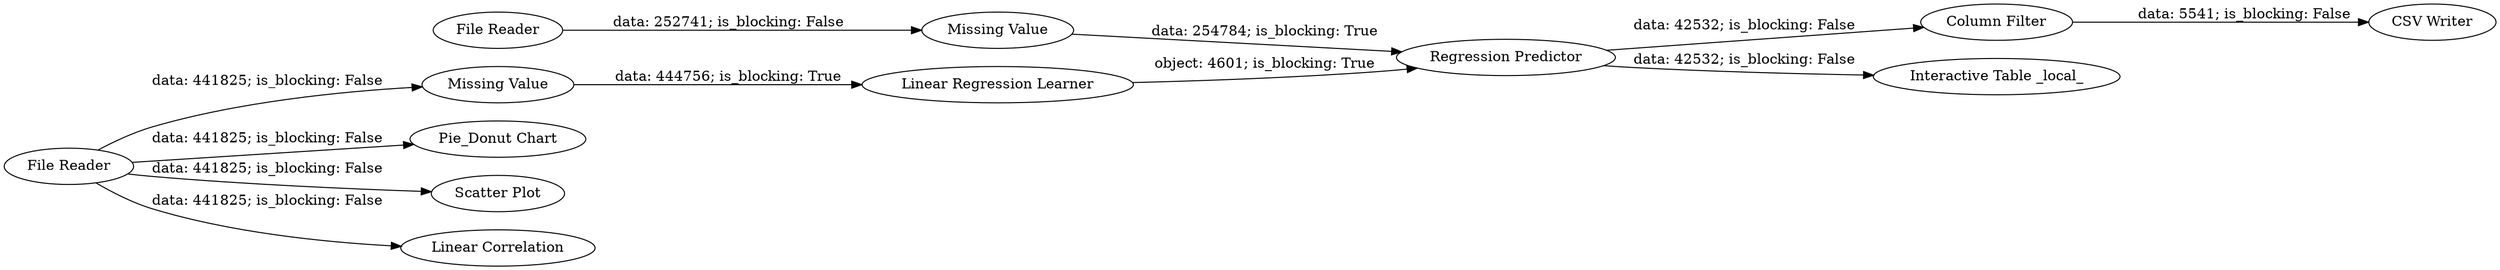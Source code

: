 digraph {
	"-4811231589123006648_6" [label="Linear Regression Learner"]
	"-4811231589123006648_10" [label="Column Filter"]
	"-4811231589123006648_1" [label="File Reader"]
	"-4811231589123006648_8" [label="Missing Value"]
	"-4811231589123006648_5" [label="Missing Value"]
	"-4811231589123006648_7" [label="File Reader"]
	"-4811231589123006648_12" [label="Interactive Table _local_"]
	"-4811231589123006648_9" [label="Regression Predictor"]
	"-4811231589123006648_4" [label="Pie_Donut Chart"]
	"-4811231589123006648_11" [label="CSV Writer"]
	"-4811231589123006648_3" [label="Scatter Plot"]
	"-4811231589123006648_2" [label="Linear Correlation"]
	"-4811231589123006648_10" -> "-4811231589123006648_11" [label="data: 5541; is_blocking: False"]
	"-4811231589123006648_9" -> "-4811231589123006648_12" [label="data: 42532; is_blocking: False"]
	"-4811231589123006648_6" -> "-4811231589123006648_9" [label="object: 4601; is_blocking: True"]
	"-4811231589123006648_1" -> "-4811231589123006648_5" [label="data: 441825; is_blocking: False"]
	"-4811231589123006648_1" -> "-4811231589123006648_3" [label="data: 441825; is_blocking: False"]
	"-4811231589123006648_1" -> "-4811231589123006648_4" [label="data: 441825; is_blocking: False"]
	"-4811231589123006648_1" -> "-4811231589123006648_2" [label="data: 441825; is_blocking: False"]
	"-4811231589123006648_7" -> "-4811231589123006648_8" [label="data: 252741; is_blocking: False"]
	"-4811231589123006648_8" -> "-4811231589123006648_9" [label="data: 254784; is_blocking: True"]
	"-4811231589123006648_5" -> "-4811231589123006648_6" [label="data: 444756; is_blocking: True"]
	"-4811231589123006648_9" -> "-4811231589123006648_10" [label="data: 42532; is_blocking: False"]
	rankdir=LR
}
